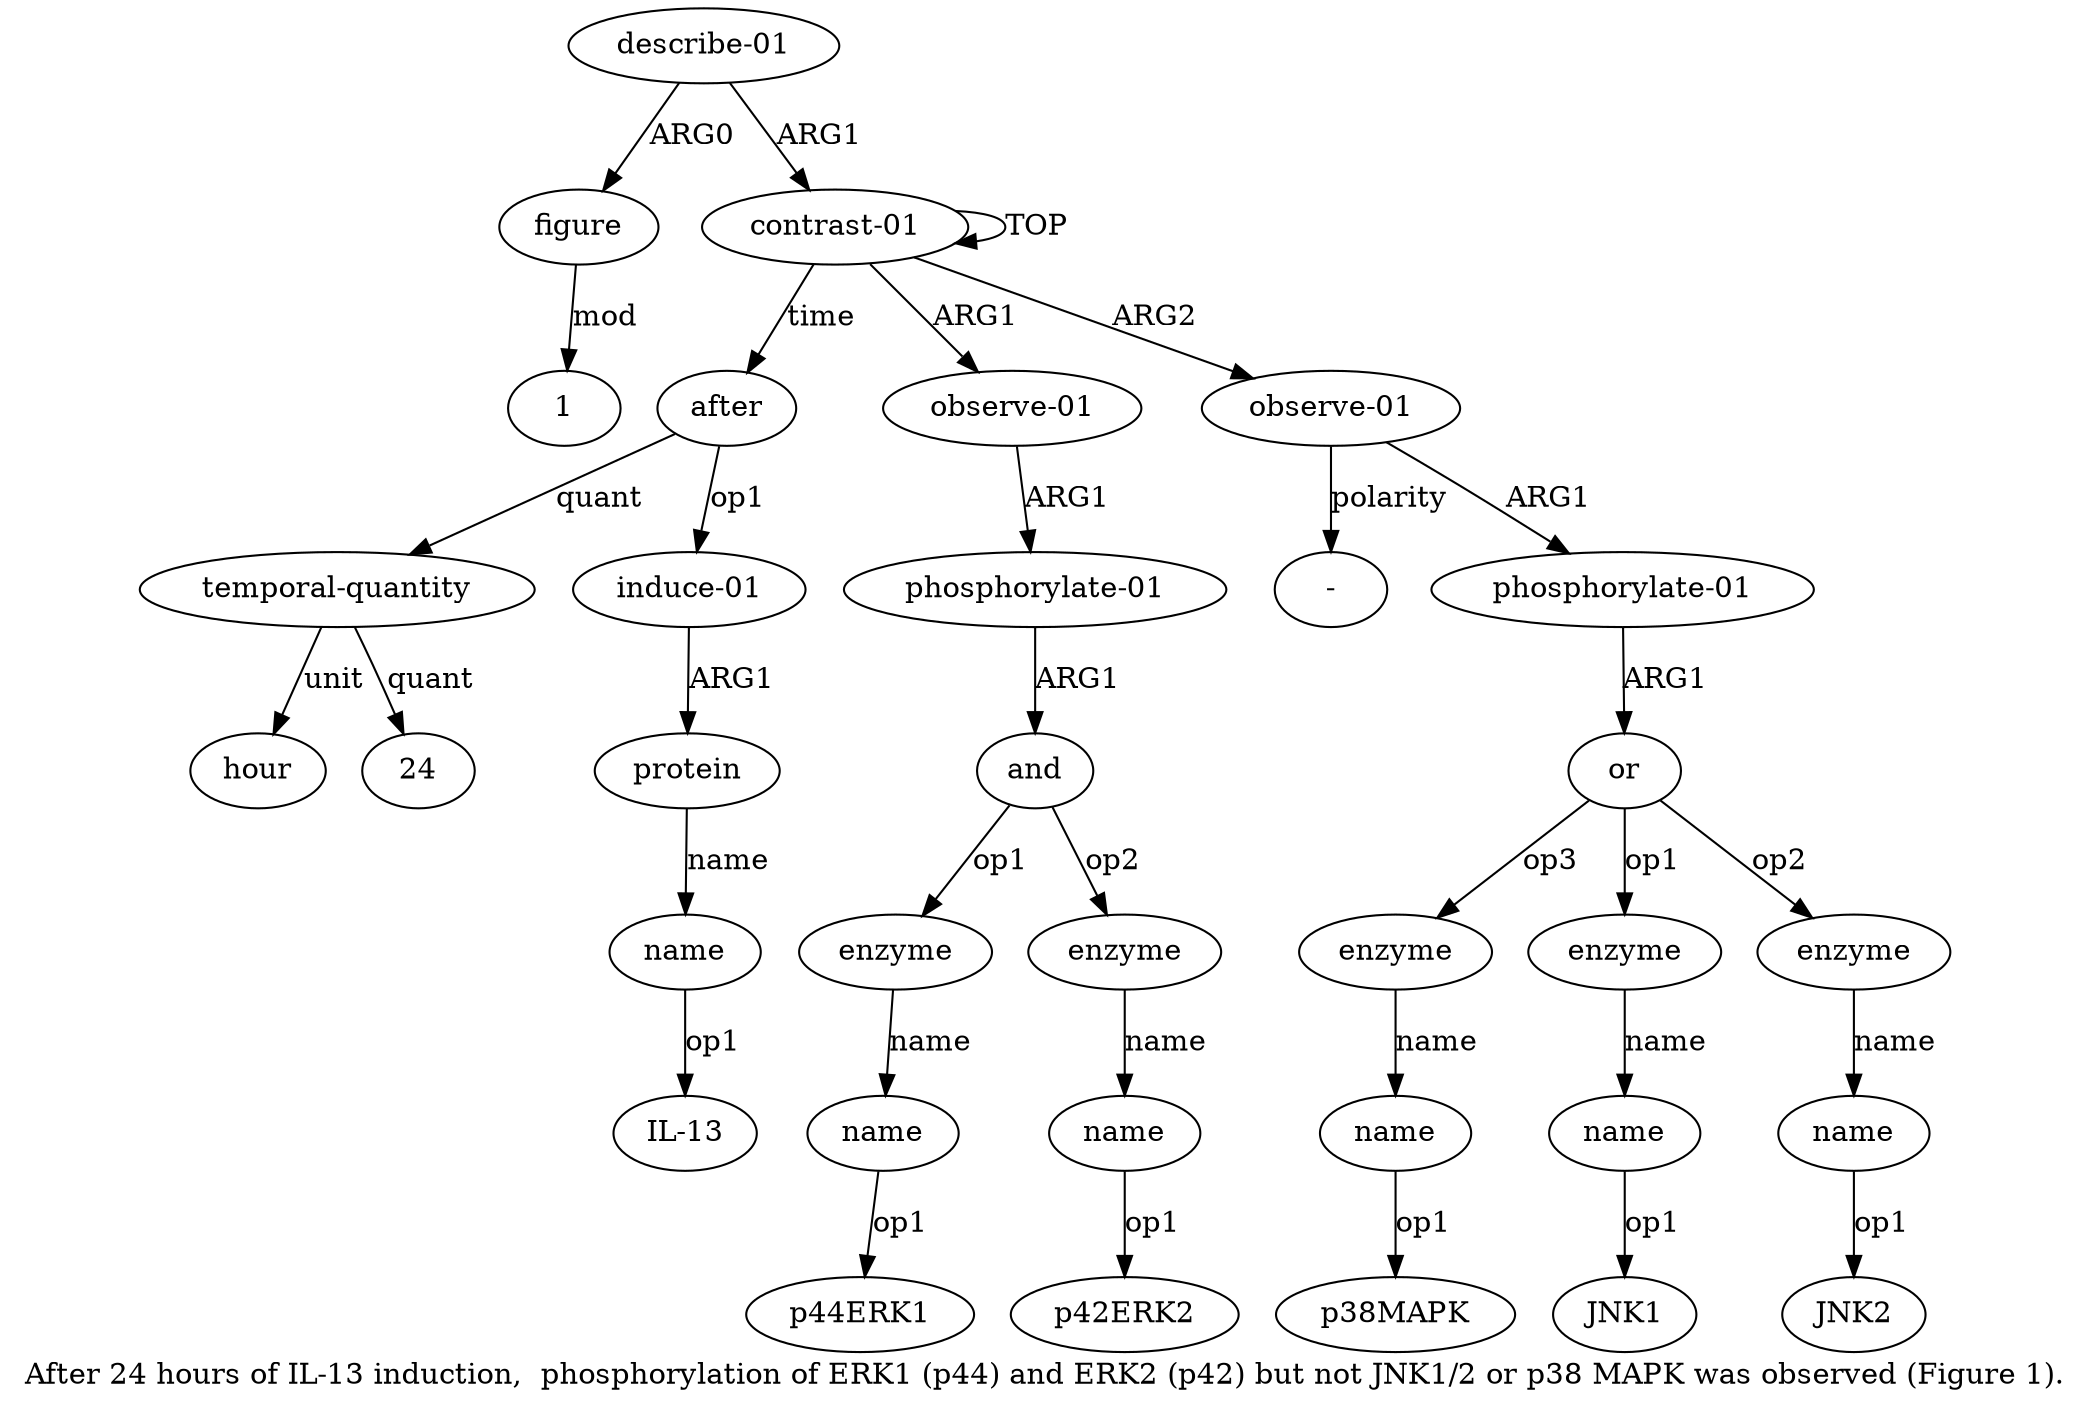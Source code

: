 digraph  {
	graph [label="After 24 hours of IL-13 induction,  phosphorylation of ERK1 (p44) and ERK2 (p42) but not JNK1/2 or p38 MAPK was observed (Figure \
1)."];
	node [label="\N"];
	a20	 [color=black,
		gold_ind=20,
		gold_label=name,
		label=name,
		test_ind=20,
		test_label=name];
	"a20 IL-13"	 [color=black,
		gold_ind=-1,
		gold_label="IL-13",
		label="IL-13",
		test_ind=-1,
		test_label="IL-13"];
	a20 -> "a20 IL-13" [key=0,
	color=black,
	gold_label=op1,
	label=op1,
	test_label=op1];
a21 [color=black,
	gold_ind=21,
	gold_label="temporal-quantity",
	label="temporal-quantity",
	test_ind=21,
	test_label="temporal-quantity"];
a22 [color=black,
	gold_ind=22,
	gold_label=hour,
	label=hour,
	test_ind=22,
	test_label=hour];
a21 -> a22 [key=0,
color=black,
gold_label=unit,
label=unit,
test_label=unit];
"a21 24" [color=black,
gold_ind=-1,
gold_label=24,
label=24,
test_ind=-1,
test_label=24];
a21 -> "a21 24" [key=0,
color=black,
gold_label=quant,
label=quant,
test_label=quant];
a23 [color=black,
gold_ind=23,
gold_label="describe-01",
label="describe-01",
test_ind=23,
test_label="describe-01"];
a24 [color=black,
gold_ind=24,
gold_label=figure,
label=figure,
test_ind=24,
test_label=figure];
a23 -> a24 [key=0,
color=black,
gold_label=ARG0,
label=ARG0,
test_label=ARG0];
a0 [color=black,
gold_ind=0,
gold_label="contrast-01",
label="contrast-01",
test_ind=0,
test_label="contrast-01"];
a23 -> a0 [key=0,
color=black,
gold_label=ARG1,
label=ARG1,
test_label=ARG1];
"a24 1" [color=black,
gold_ind=-1,
gold_label=1,
label=1,
test_ind=-1,
test_label=1];
a24 -> "a24 1" [key=0,
color=black,
gold_label=mod,
label=mod,
test_label=mod];
"a16 p38MAPK" [color=black,
gold_ind=-1,
gold_label=p38MAPK,
label=p38MAPK,
test_ind=-1,
test_label=p38MAPK];
"a5 p44ERK1" [color=black,
gold_ind=-1,
gold_label=p44ERK1,
label=p44ERK1,
test_ind=-1,
test_label=p44ERK1];
"a7 p42ERK2" [color=black,
gold_ind=-1,
gold_label=p42ERK2,
label=p42ERK2,
test_ind=-1,
test_label=p42ERK2];
"a8 -" [color=black,
gold_ind=-1,
gold_label="-",
label="-",
test_ind=-1,
test_label="-"];
a15 [color=black,
gold_ind=15,
gold_label=enzyme,
label=enzyme,
test_ind=15,
test_label=enzyme];
a16 [color=black,
gold_ind=16,
gold_label=name,
label=name,
test_ind=16,
test_label=name];
a15 -> a16 [key=0,
color=black,
gold_label=name,
label=name,
test_label=name];
a14 [color=black,
gold_ind=14,
gold_label=name,
label=name,
test_ind=14,
test_label=name];
"a14 JNK2" [color=black,
gold_ind=-1,
gold_label=JNK2,
label=JNK2,
test_ind=-1,
test_label=JNK2];
a14 -> "a14 JNK2" [key=0,
color=black,
gold_label=op1,
label=op1,
test_label=op1];
a17 [color=black,
gold_ind=17,
gold_label=after,
label=after,
test_ind=17,
test_label=after];
a17 -> a21 [key=0,
color=black,
gold_label=quant,
label=quant,
test_label=quant];
a18 [color=black,
gold_ind=18,
gold_label="induce-01",
label="induce-01",
test_ind=18,
test_label="induce-01"];
a17 -> a18 [key=0,
color=black,
gold_label=op1,
label=op1,
test_label=op1];
a16 -> "a16 p38MAPK" [key=0,
color=black,
gold_label=op1,
label=op1,
test_label=op1];
a11 [color=black,
gold_ind=11,
gold_label=enzyme,
label=enzyme,
test_ind=11,
test_label=enzyme];
a12 [color=black,
gold_ind=12,
gold_label=name,
label=name,
test_ind=12,
test_label=name];
a11 -> a12 [key=0,
color=black,
gold_label=name,
label=name,
test_label=name];
a10 [color=black,
gold_ind=10,
gold_label=or,
label=or,
test_ind=10,
test_label=or];
a10 -> a15 [key=0,
color=black,
gold_label=op3,
label=op3,
test_label=op3];
a10 -> a11 [key=0,
color=black,
gold_label=op1,
label=op1,
test_label=op1];
a13 [color=black,
gold_ind=13,
gold_label=enzyme,
label=enzyme,
test_ind=13,
test_label=enzyme];
a10 -> a13 [key=0,
color=black,
gold_label=op2,
label=op2,
test_label=op2];
a13 -> a14 [key=0,
color=black,
gold_label=name,
label=name,
test_label=name];
"a12 JNK1" [color=black,
gold_ind=-1,
gold_label=JNK1,
label=JNK1,
test_ind=-1,
test_label=JNK1];
a12 -> "a12 JNK1" [key=0,
color=black,
gold_label=op1,
label=op1,
test_label=op1];
a19 [color=black,
gold_ind=19,
gold_label=protein,
label=protein,
test_ind=19,
test_label=protein];
a19 -> a20 [key=0,
color=black,
gold_label=name,
label=name,
test_label=name];
a18 -> a19 [key=0,
color=black,
gold_label=ARG1,
label=ARG1,
test_label=ARG1];
a1 [color=black,
gold_ind=1,
gold_label="observe-01",
label="observe-01",
test_ind=1,
test_label="observe-01"];
a2 [color=black,
gold_ind=2,
gold_label="phosphorylate-01",
label="phosphorylate-01",
test_ind=2,
test_label="phosphorylate-01"];
a1 -> a2 [key=0,
color=black,
gold_label=ARG1,
label=ARG1,
test_label=ARG1];
a0 -> a17 [key=0,
color=black,
gold_label=time,
label=time,
test_label=time];
a0 -> a1 [key=0,
color=black,
gold_label=ARG1,
label=ARG1,
test_label=ARG1];
a0 -> a0 [key=0,
color=black,
gold_label=TOP,
label=TOP,
test_label=TOP];
a8 [color=black,
gold_ind=8,
gold_label="observe-01",
label="observe-01",
test_ind=8,
test_label="observe-01"];
a0 -> a8 [key=0,
color=black,
gold_label=ARG2,
label=ARG2,
test_label=ARG2];
a3 [color=black,
gold_ind=3,
gold_label=and,
label=and,
test_ind=3,
test_label=and];
a4 [color=black,
gold_ind=4,
gold_label=enzyme,
label=enzyme,
test_ind=4,
test_label=enzyme];
a3 -> a4 [key=0,
color=black,
gold_label=op1,
label=op1,
test_label=op1];
a6 [color=black,
gold_ind=6,
gold_label=enzyme,
label=enzyme,
test_ind=6,
test_label=enzyme];
a3 -> a6 [key=0,
color=black,
gold_label=op2,
label=op2,
test_label=op2];
a2 -> a3 [key=0,
color=black,
gold_label=ARG1,
label=ARG1,
test_label=ARG1];
a5 [color=black,
gold_ind=5,
gold_label=name,
label=name,
test_ind=5,
test_label=name];
a5 -> "a5 p44ERK1" [key=0,
color=black,
gold_label=op1,
label=op1,
test_label=op1];
a4 -> a5 [key=0,
color=black,
gold_label=name,
label=name,
test_label=name];
a7 [color=black,
gold_ind=7,
gold_label=name,
label=name,
test_ind=7,
test_label=name];
a7 -> "a7 p42ERK2" [key=0,
color=black,
gold_label=op1,
label=op1,
test_label=op1];
a6 -> a7 [key=0,
color=black,
gold_label=name,
label=name,
test_label=name];
a9 [color=black,
gold_ind=9,
gold_label="phosphorylate-01",
label="phosphorylate-01",
test_ind=9,
test_label="phosphorylate-01"];
a9 -> a10 [key=0,
color=black,
gold_label=ARG1,
label=ARG1,
test_label=ARG1];
a8 -> "a8 -" [key=0,
color=black,
gold_label=polarity,
label=polarity,
test_label=polarity];
a8 -> a9 [key=0,
color=black,
gold_label=ARG1,
label=ARG1,
test_label=ARG1];
}
